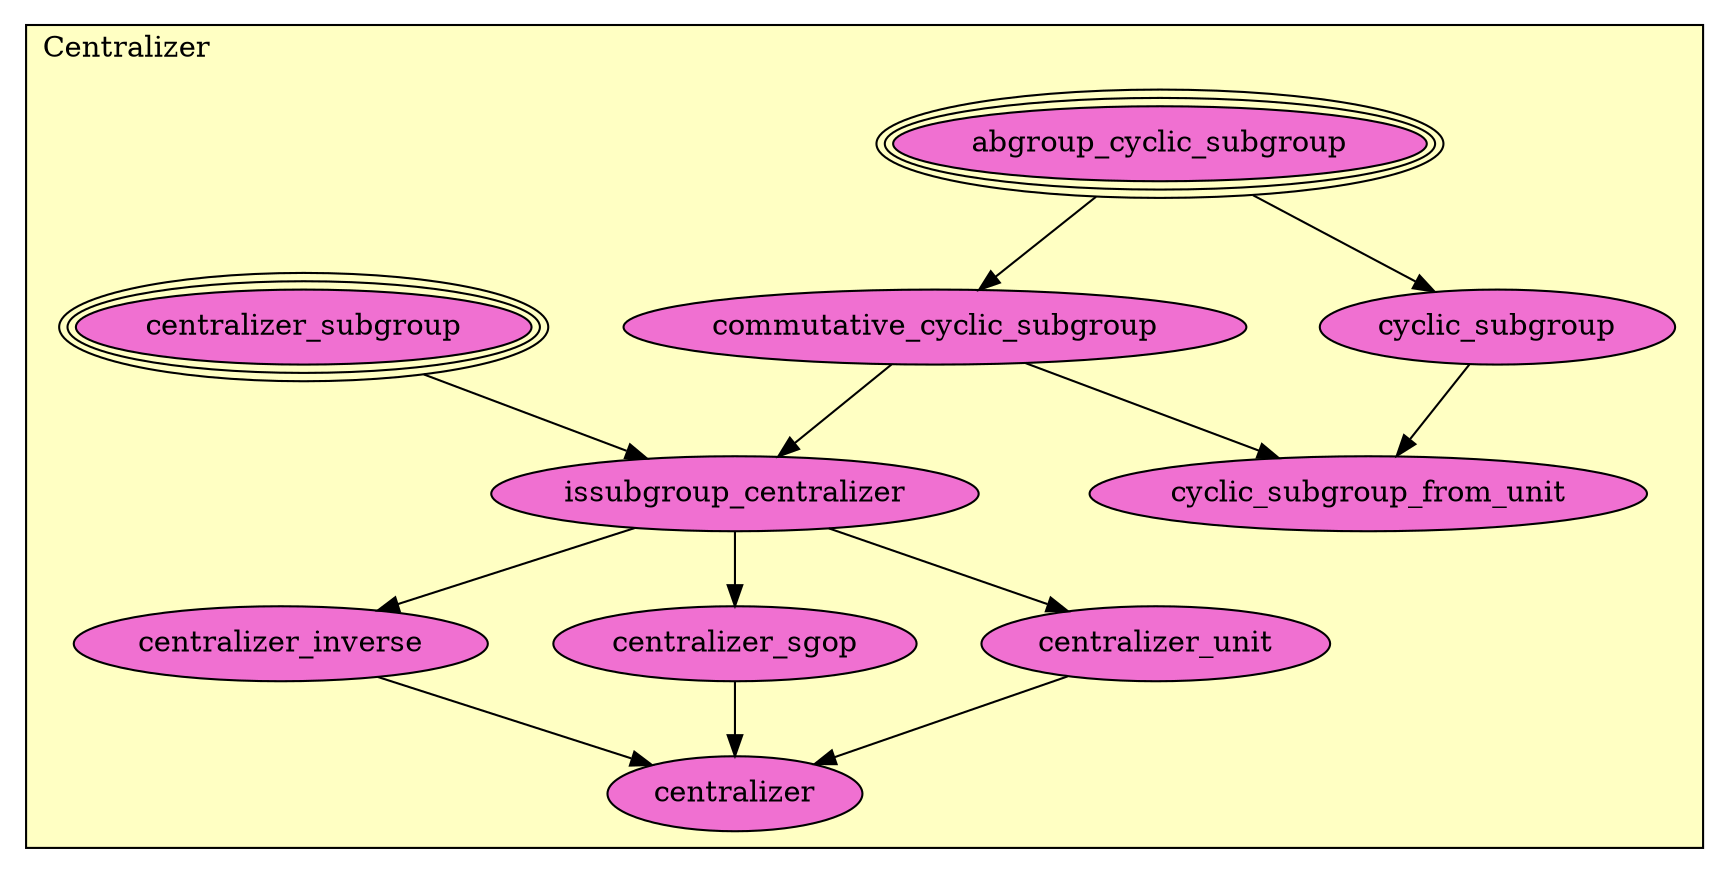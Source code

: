 digraph HoTT_Algebra_AbGroups_Centralizer {
  graph [ratio=0.5]
  node [style=filled]
Centralizer_abgroup_cyclic_subgroup [label="abgroup_cyclic_subgroup", URL=<Centralizer.html#abgroup_cyclic_subgroup>, peripheries=3, fillcolor="#F070D1"] ;
Centralizer_commutative_cyclic_subgroup [label="commutative_cyclic_subgroup", URL=<Centralizer.html#commutative_cyclic_subgroup>, fillcolor="#F070D1"] ;
Centralizer_cyclic_subgroup [label="cyclic_subgroup", URL=<Centralizer.html#cyclic_subgroup>, fillcolor="#F070D1"] ;
Centralizer_cyclic_subgroup_from_unit [label="cyclic_subgroup_from_unit", URL=<Centralizer.html#cyclic_subgroup_from_unit>, fillcolor="#F070D1"] ;
Centralizer_centralizer_subgroup [label="centralizer_subgroup", URL=<Centralizer.html#centralizer_subgroup>, peripheries=3, fillcolor="#F070D1"] ;
Centralizer_issubgroup_centralizer [label="issubgroup_centralizer", URL=<Centralizer.html#issubgroup_centralizer>, fillcolor="#F070D1"] ;
Centralizer_centralizer_inverse [label="centralizer_inverse", URL=<Centralizer.html#centralizer_inverse>, fillcolor="#F070D1"] ;
Centralizer_centralizer_sgop [label="centralizer_sgop", URL=<Centralizer.html#centralizer_sgop>, fillcolor="#F070D1"] ;
Centralizer_centralizer_unit [label="centralizer_unit", URL=<Centralizer.html#centralizer_unit>, fillcolor="#F070D1"] ;
Centralizer_centralizer [label="centralizer", URL=<Centralizer.html#centralizer>, fillcolor="#F070D1"] ;
  Centralizer_abgroup_cyclic_subgroup -> Centralizer_commutative_cyclic_subgroup [] ;
  Centralizer_abgroup_cyclic_subgroup -> Centralizer_cyclic_subgroup [] ;
  Centralizer_commutative_cyclic_subgroup -> Centralizer_cyclic_subgroup_from_unit [] ;
  Centralizer_commutative_cyclic_subgroup -> Centralizer_issubgroup_centralizer [] ;
  Centralizer_cyclic_subgroup -> Centralizer_cyclic_subgroup_from_unit [] ;
  Centralizer_centralizer_subgroup -> Centralizer_issubgroup_centralizer [] ;
  Centralizer_issubgroup_centralizer -> Centralizer_centralizer_inverse [] ;
  Centralizer_issubgroup_centralizer -> Centralizer_centralizer_sgop [] ;
  Centralizer_issubgroup_centralizer -> Centralizer_centralizer_unit [] ;
  Centralizer_centralizer_inverse -> Centralizer_centralizer [] ;
  Centralizer_centralizer_sgop -> Centralizer_centralizer [] ;
  Centralizer_centralizer_unit -> Centralizer_centralizer [] ;
subgraph cluster_Centralizer { label="Centralizer"; fillcolor="#FFFFC3"; labeljust=l; style=filled 
Centralizer_centralizer; Centralizer_centralizer_unit; Centralizer_centralizer_sgop; Centralizer_centralizer_inverse; Centralizer_issubgroup_centralizer; Centralizer_centralizer_subgroup; Centralizer_cyclic_subgroup_from_unit; Centralizer_cyclic_subgroup; Centralizer_commutative_cyclic_subgroup; Centralizer_abgroup_cyclic_subgroup; };
} /* END */
